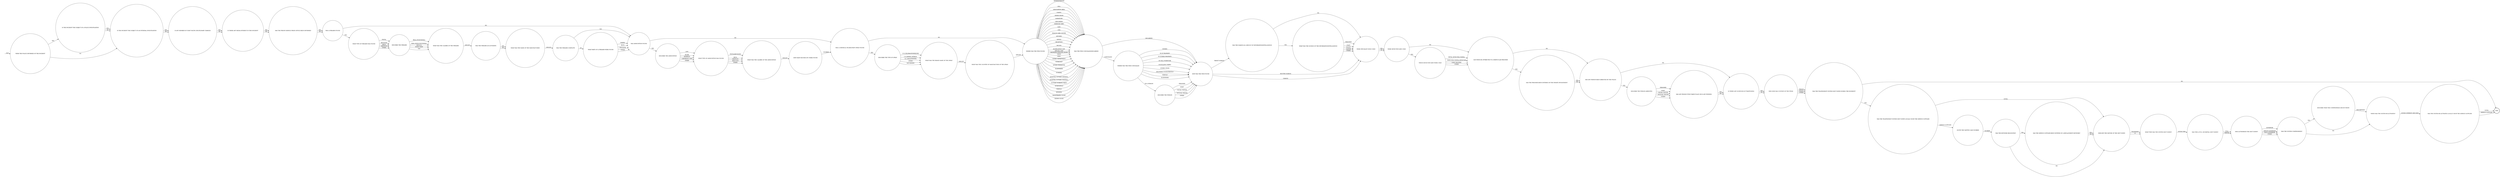 digraph OLD_FIREARM_ETC {  rankdir=LR;
  node [shape = circle];
  START_NODE [label="", shape=none];
  START_NODE -> 44776 [label = "start"];
  END_NODE [label="END", shape="doublecircle"];
  44123 [label = "HOW WAS THE ITEM FOUND"];
  44123 -> 44637 [label = "TARGET SEARCH"];
  44123 -> 44980 [label = "ROUTINE SEARCH"];
  44123 -> 44980 [label = "CHANCE"];
  44160 [label = "WHAT WAS THE COUNTRY OF MANUFACTURE OF THE SPRAY"];
  44160 -> 44526 [label = "SPECIFY"];
  44172 [label = "WAS A CHEMICAL INCAPACITANT SPRAY FOUND"];
  44172 -> 44548 [label = "YES"];
  44172 -> 44526 [label = "NO"];
  44189 [label = "WAS THE FIREARM AN AUTOMATIC"];
  44189 -> 44846 [label = "YES"];
  44189 -> 44846 [label = "NO"];
  44193 [label = "WAS THE TELEPHONE/IT SYSTEM SHUT DOWN DURING THE INCIDENT?"];
  44193 -> 44451 [label = "YES"];
  44193 -> END_NODE [label = "NO"];
  44208 [label = "IS THERE ANY SUSPICION OF TRAFFICKING"];
  44208 -> 45049 [label = "YES"];
  44208 -> 45049 [label = "NO"];
  44209 [label = "WAS THE SYSTEM RE-ACTIVATED LOCALLY OR BY THE SERVICE SUPPLIER"];
  44209 -> END_NODE [label = "LOCAL"];
  44209 -> END_NODE [label = "SERVICE SUPPLIER"];
  44323 [label = "DESCRIBE WHAT WAS COMPROMISED AND BY WHOM"];
  44323 -> 44779 [label = "DESCRIPTION"];
  44330 [label = "HAS THE SERVICE SUPPLIER BEEN NOTIFIED OF A REPLACEMENT KEYWORD?"];
  44330 -> 44755 [label = "YES"];
  44330 -> 44755 [label = "NO"];
  44390 [label = "WHAT TYPE OF AMMUNITION WAS FOUND"];
  44390 -> 44698 [label = "PISTOL/REVOLVER"];
  44390 -> 44698 [label = "RIFLE"];
  44390 -> 44698 [label = "SHOTGUN"];
  44390 -> 44698 [label = "HILTI GUN"];
  44390 -> 44698 [label = "OTHER"];
  44398 [label = "WHAT TIME WAS THE SYSTEM SHUT DOWN?"];
  44398 -> 44964 [label = "ENTER TIME"];
  44430 [label = "HOW MANY ROUNDS ETC WERE FOUND"];
  44430 -> 44172 [label = "NUMBER"];
  44446 [label = "HAS ANY PERSON BEEN ARRESTED BY THE POLICE"];
  44446 -> 44524 [label = "YES"];
  44446 -> 44208 [label = "NO"];
  44451 [label = "WAS THE TELEPHONE/IT SYSTEM SHUT DOWN LOCALLY OR BY THE SERVICE SUPPLIER"];
  44451 -> 44755 [label = "LOCAL"];
  44451 -> 44988 [label = "SERVICE SUPPLIER"];
  44455 [label = "WHAT WAS THE SOURCE OF THE INFORMATION/INTELLIGENCE"];
  44455 -> 44980 [label = "PRISONER"];
  44455 -> 44980 [label = "STAFF"];
  44455 -> 44980 [label = "POLICE"];
  44455 -> 44980 [label = "VISITOR"];
  44455 -> 44980 [label = "OTHER"];
  44470 [label = "WAS THE ITEM CONCEALED/DISCARDED"];
  44470 -> 45102 [label = "CONCEALED"];
  44470 -> 44123 [label = "DISCARDED"];
  44473 [label = "IS THERE ANY MEDIA INTEREST IN THIS INCIDENT"];
  44473 -> 44676 [label = "YES"];
  44473 -> 44676 [label = "NO"];
  44504 [label = "WHAT WAS THE CALIBRE OF THE FIREARM"];
  44504 -> 44189 [label = "SPECIFY"];
  44513 [label = "IS THE INCIDENT THE SUBJECT OF A POLICE INVESTIGATION"];
  44513 -> 45000 [label = "YES"];
  44513 -> 45000 [label = "NO"];
  44524 [label = "DESCRIBE THE PERSON ARRESTED"];
  44524 -> 44874 [label = "PRISONER"];
  44524 -> 44874 [label = "STAFF"];
  44524 -> 44874 [label = "SOCIAL VISITOR"];
  44524 -> 44874 [label = "OFFICIAL VISITOR"];
  44524 -> 44874 [label = "OTHER"];
  44526 [label = "WHERE WAS THE ITEM FOUND"];
  44526 -> 44470 [label = "ADMINISTRATION"];
  44526 -> 44470 [label = "CELL"];
  44526 -> 44470 [label = "ASSOCIATION AREA"];
  44526 -> 44470 [label = "CHAPEL"];
  44526 -> 44470 [label = "DINING ROOM"];
  44526 -> 44470 [label = "DORMITORY"];
  44526 -> 44470 [label = "EDUCATION"];
  44526 -> 44470 [label = "EXERCISE YARD"];
  44526 -> 44470 [label = "GATE"];
  44526 -> 44470 [label = "GYM"];
  44526 -> 44470 [label = "HEALTH CARE CENTRE"];
  44526 -> 44470 [label = "KITCHEN"];
  44526 -> 44470 [label = "OFFICE"];
  44526 -> 44470 [label = "RECEPTION"];
  44526 -> 44470 [label = "RECESS"];
  44526 -> 44470 [label = "SEGREGATION UNIT"];
  44526 -> 44470 [label = "SPECIAL UNIT"];
  44526 -> 44470 [label = "SHOWERS/CHANGING ROOM"];
  44526 -> 44470 [label = "VISITS"];
  44526 -> 44470 [label = "WING"];
  44526 -> 44470 [label = "WORKS DEPARTMENT"];
  44526 -> 44470 [label = "WORKSHOP"];
  44526 -> 44470 [label = "WITHIN PERIMETER"];
  44526 -> 44470 [label = "ELSEWHERE"];
  44526 -> 44470 [label = "FUNERAL"];
  44526 -> 44470 [label = "HOSPITAL OUTSIDE (PATIENT)"];
  44526 -> 44470 [label = "HOSPITAL OUTSIDE (VISITING)"];
  44526 -> 44470 [label = "OUTSIDE WORKING PARTY"];
  44526 -> 44470 [label = "SPORTSFIELD"];
  44526 -> 44470 [label = "VEHICLE"];
  44526 -> 44470 [label = "WEDDING"];
  44526 -> 44470 [label = "MAGISTRATES COURT"];
  44526 -> 44470 [label = "CROWN COURT"];
  44548 [label = "DESCRIBE THE TYPE OF SPRAY"];
  44548 -> 44622 [label = "C.N (CHLORACETOPHEONE)"];
  44548 -> 44622 [label = "C.S (ORTHO..NITRILE)"];
  44548 -> 44622 [label = "O.C (MACE/PEPPER)"];
  44548 -> 44622 [label = "OTHER"];
  44548 -> 44622 [label = "NOT KNOWN"];
  44622 [label = "WHAT WAS THE BRAND NAME OF THE SPRAY"];
  44622 -> 44160 [label = "SPECIFY"];
  44624 [label = "CAN ITEMS BE ATTRIBUTED TO A PARTICULAR PRISONER"];
  44624 -> 44692 [label = "YES"];
  44624 -> 44446 [label = "NO"];
  44637 [label = "WAS THE SEARCH AS A RESULT OF INFORMATION/INTELLIGENCE"];
  44637 -> 44455 [label = "YES"];
  44637 -> 44980 [label = "NO"];
  44676 [label = "HAS THE PRISON SERVICE PRESS OFFICE BEEN INFORMED"];
  44676 -> 45026 [label = "YES"];
  44676 -> 45026 [label = "NO"];
  44692 [label = "HAS THE PRISONER BEEN ENTERED ON THE INMATE INVOLVEMENT"];
  44692 -> 44446 [label = "YES"];
  44692 -> 44446 [label = "NO"];
  44698 [label = "WHAT WAS THE CALIBRE OF THE AMMUNITION"];
  44698 -> 44430 [label = "SPECIFY"];
  44703 [label = "WAS AMMUNITION FOUND"];
  44703 -> 44870 [label = "YES"];
  44703 -> 44172 [label = "NO"];
  44755 [label = "INDICATE THE NATURE OF THE SHUT DOWN"];
  44755 -> 44398 [label = "TELEPHONY"];
  44755 -> 44398 [label = "IT"];
  44776 [label = "WERE THE POLICE INFORMED OF THE INCIDENT"];
  44776 -> 44513 [label = "YES"];
  44776 -> 45000 [label = "NO"];
  44779 [label = "WHEN WAS THE SYSTEM RE-ACTIVATED?"];
  44779 -> 44209 [label = "ENTER COMMENT AND DATE"];
  44820 [label = "WAS THE SYSTEM COMPROMISED?"];
  44820 -> 44323 [label = "YES"];
  44820 -> 44779 [label = "NO"];
  44827 [label = "WHAT PARTS OF A FIREARM WERE FOUND"];
  44827 -> 44703 [label = "BARREL"];
  44827 -> 44703 [label = "BUTT"];
  44827 -> 44703 [label = "MAGAZINE"];
  44827 -> 44703 [label = "OTHER"];
  44832 [label = "WAS THE KEYWORD REQUESTED?"];
  44832 -> 44330 [label = "YES"];
  44832 -> 44755 [label = "NO"];
  44846 [label = "WHAT WAS THE NAME OF THE MANUFACTURER"];
  44846 -> 45001 [label = "SPECIFY"];
  44870 [label = "DESCRIBE THE AMMUNITION"];
  44870 -> 44390 [label = "LIVE"];
  44870 -> 44390 [label = "BLANK"];
  44870 -> 44390 [label = "DISABLED"];
  44870 -> 44390 [label = "CARTRIDGE CASE"];
  44870 -> 44390 [label = "OTHER"];
  44874 [label = "HAS ANY PROSECUTION TAKEN PLACE OR IS ANY PENDING"];
  44874 -> 44208 [label = "YES"];
  44874 -> 44208 [label = "NO"];
  44907 [label = "WHO AUTHORISED THE SHUT DOWN?"];
  44907 -> 44820 [label = "GOVERNOR"];
  44907 -> 44820 [label = "DEPUTY GOVERNOR"];
  44907 -> 44820 [label = "DUTY GOVERNOR"];
  44907 -> 44820 [label = "OTHER"];
  44922 [label = "WHICH DETECTION AIDS WERE USED"];
  44922 -> 44624 [label = "METAL DETECTING PORTAL"];
  44922 -> 44624 [label = "HAND HELD METAL DETECTOR"];
  44922 -> 44624 [label = "X-RAY MACHINE"];
  44922 -> 44624 [label = "OTHER"];
  44928 [label = "WERE DETECTION AIDS USED"];
  44928 -> 44922 [label = "YES"];
  44928 -> 44624 [label = "NO"];
  44964 [label = "WAS THIS A FULL OR PARTIAL SHUT DOWN?"];
  44964 -> 44907 [label = "FULL"];
  44964 -> 44907 [label = "PARTIAL"];
  44980 [label = "WERE SPECIALIST DOGS USED"];
  44980 -> 44928 [label = "YES"];
  44980 -> 44928 [label = "NO"];
  44988 [label = "QUOTE THE VANTIVE CASE NUMBER"];
  44988 -> 44832 [label = "NUMBER"];
  45000 [label = "IS THE INCIDENT THE SUBJECT OF AN INTERNAL INVESTIGATION"];
  45000 -> 45005 [label = "YES"];
  45000 -> 45005 [label = "NO"];
  45001 [label = "WAS THE FIREARM COMPLETE"];
  45001 -> 44703 [label = "YES"];
  45001 -> 44827 [label = "NO"];
  45005 [label = "IS ANY MEMBER OF STAFF FACING DISCIPLINARY CHARGES"];
  45005 -> 44473 [label = "YES"];
  45005 -> 44473 [label = "NO"];
  45026 [label = "WAS A FIREARM FOUND"];
  45026 -> 45029 [label = "YES"];
  45026 -> 44703 [label = "NO"];
  45029 [label = "WHAT TYPE OF FIREARM WAS FOUND"];
  45029 -> 45119 [label = "PISTOL"];
  45029 -> 45119 [label = "REVOLVER"];
  45029 -> 45119 [label = "RIFLE"];
  45029 -> 45119 [label = "SHOTGUN"];
  45029 -> 45119 [label = "OTHER"];
  45049 [label = "WHO NOW HAS CUSTODY OF THE ITEMS"];
  45049 -> 44193 [label = "PRISON"];
  45049 -> 44193 [label = "POLICE"];
  45049 -> 44193 [label = "OTHER"];
  45056 [label = "DESCRIBE THE PERSON"];
  45056 -> 44123 [label = "PRISONER"];
  45056 -> 44123 [label = "STAFF"];
  45056 -> 44123 [label = "SOCIAL VISITOR"];
  45056 -> 44123 [label = "OFFICIAL VISITOR"];
  45056 -> 44123 [label = "OTHER"];
  45102 [label = "WHERE WAS THE ITEM CONCEALED"];
  45102 -> 45056 [label = "ON A PERSON"];
  45102 -> 44123 [label = "BURIED"];
  45102 -> 44123 [label = "IN I/P PROPERTY"];
  45102 -> 44123 [label = "IN STORED PROPERTY"];
  45102 -> 44123 [label = "IN CELL FURNITURE"];
  45102 -> 44123 [label = "IN BUILDING FABRIC"];
  45102 -> 44123 [label = "STORES ITEMS"];
  45102 -> 44123 [label = "DELIVERED FOODS/PARCELS"];
  45102 -> 44123 [label = "VEHICLE"];
  45102 -> 44123 [label = "ELSEWHERE"];
  45119 [label = "DESCRIBE THE FIREARM"];
  45119 -> 44504 [label = "REAL (FUNCTIONAL)"];
  45119 -> 44504 [label = "REAL (NON-FUNCTIONAL)"];
  45119 -> 44504 [label = "REPLICA"];
  45119 -> 44504 [label = "HOME MADE"];
  45119 -> 44504 [label = "TOY"];
}
